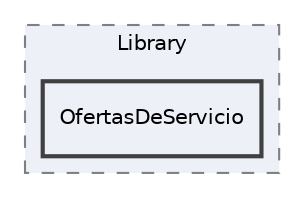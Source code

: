 digraph "/mnt/c/Users/Bastet/Projects/WinProgramacion2/pii_2022_2_equipo_21/src/Library/OfertasDeServicio"
{
 // INTERACTIVE_SVG=YES
 // LATEX_PDF_SIZE
  edge [fontname="Helvetica",fontsize="10",labelfontname="Helvetica",labelfontsize="10"];
  node [fontname="Helvetica",fontsize="10",shape=record];
  compound=true
  subgraph clusterdir_f741251061e5c7c7ed48ab45c3348f11 {
    graph [ bgcolor="#edf0f7", pencolor="grey50", style="filled,dashed,", label="Library", fontname="Helvetica", fontsize="10", URL="dir_f741251061e5c7c7ed48ab45c3348f11.html"]
  dir_4c822dd4fb50cc2f095e722487a73287 [shape=box, label="OfertasDeServicio", style="filled,bold,", fillcolor="#edf0f7", color="grey25", URL="dir_4c822dd4fb50cc2f095e722487a73287.html"];
  }
}
